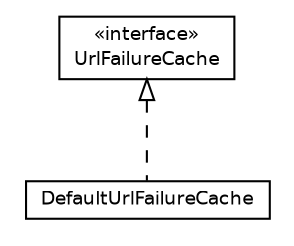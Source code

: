 #!/usr/local/bin/dot
#
# Class diagram 
# Generated by UmlGraph version 4.6 (http://www.spinellis.gr/sw/umlgraph)
#

digraph G {
	edge [fontname="Helvetica",fontsize=10,labelfontname="Helvetica",labelfontsize=10];
	node [fontname="Helvetica",fontsize=10,shape=plaintext];
	// org.apache.maven.archiva.policies.urlcache.UrlFailureCache
	c1530 [label=<<table border="0" cellborder="1" cellspacing="0" cellpadding="2" port="p" href="./UrlFailureCache.html">
		<tr><td><table border="0" cellspacing="0" cellpadding="1">
			<tr><td> &laquo;interface&raquo; </td></tr>
			<tr><td> UrlFailureCache </td></tr>
		</table></td></tr>
		</table>>, fontname="Helvetica", fontcolor="black", fontsize=9.0];
	// org.apache.maven.archiva.policies.urlcache.DefaultUrlFailureCache
	c1531 [label=<<table border="0" cellborder="1" cellspacing="0" cellpadding="2" port="p" href="./DefaultUrlFailureCache.html">
		<tr><td><table border="0" cellspacing="0" cellpadding="1">
			<tr><td> DefaultUrlFailureCache </td></tr>
		</table></td></tr>
		</table>>, fontname="Helvetica", fontcolor="black", fontsize=9.0];
	//org.apache.maven.archiva.policies.urlcache.DefaultUrlFailureCache implements org.apache.maven.archiva.policies.urlcache.UrlFailureCache
	c1530:p -> c1531:p [dir=back,arrowtail=empty,style=dashed];
}

